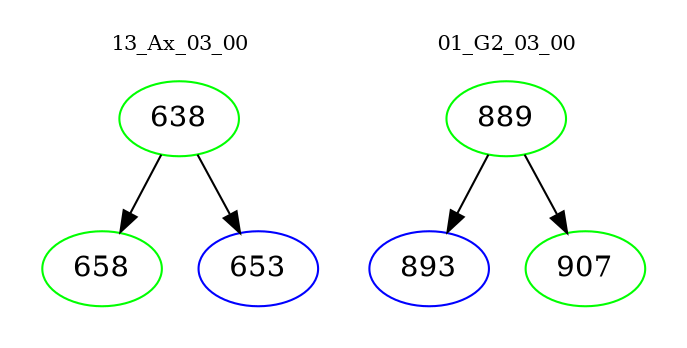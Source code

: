 digraph{
subgraph cluster_0 {
color = white
label = "13_Ax_03_00";
fontsize=10;
T0_638 [label="638", color="green"]
T0_638 -> T0_658 [color="black"]
T0_658 [label="658", color="green"]
T0_638 -> T0_653 [color="black"]
T0_653 [label="653", color="blue"]
}
subgraph cluster_1 {
color = white
label = "01_G2_03_00";
fontsize=10;
T1_889 [label="889", color="green"]
T1_889 -> T1_893 [color="black"]
T1_893 [label="893", color="blue"]
T1_889 -> T1_907 [color="black"]
T1_907 [label="907", color="green"]
}
}
